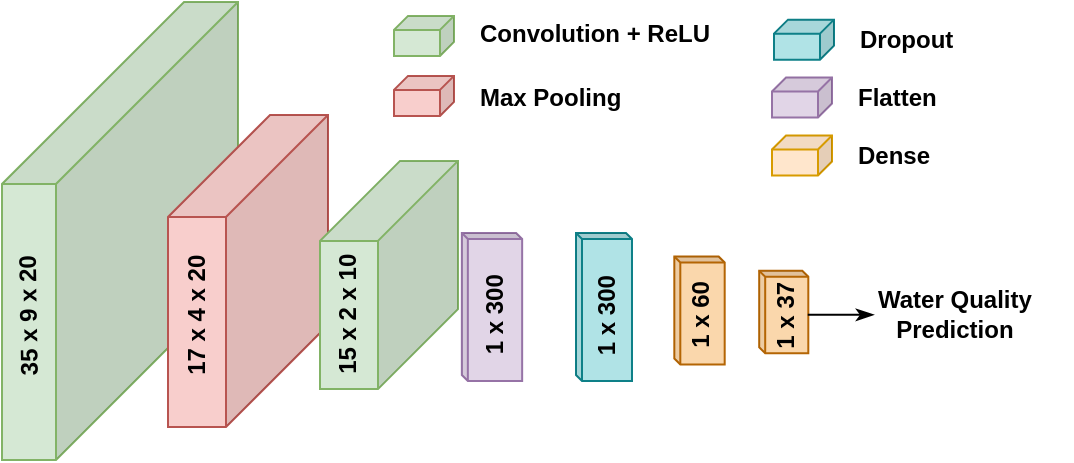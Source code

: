 <mxfile version="20.8.23" type="device"><diagram id="0Ecm-L-gSAz2HfszOByG" name="Page-1"><mxGraphModel dx="703" dy="429" grid="1" gridSize="10" guides="1" tooltips="1" connect="1" arrows="1" fold="1" page="1" pageScale="1" pageWidth="827" pageHeight="583" math="0" shadow="0"><root><mxCell id="0"/><mxCell id="1" parent="0"/><mxCell id="dEAW2A_OOWTn7gghRX2x-1" value="" style="shape=cube;whiteSpace=wrap;html=1;boundedLbl=1;backgroundOutline=1;darkOpacity=0.05;darkOpacity2=0.1;size=91;direction=east;flipH=1;fillColor=#d5e8d4;strokeColor=#82b366;" parent="1" vertex="1"><mxGeometry x="112" y="187" width="118" height="229" as="geometry"/></mxCell><mxCell id="4f-DMQIj-ya-iA7LCkDa-5" value="" style="shape=cube;whiteSpace=wrap;html=1;boundedLbl=1;backgroundOutline=1;darkOpacity=0.05;darkOpacity2=0.1;size=51;direction=east;flipH=1;fillColor=#f8cecc;strokeColor=#b85450;" parent="1" vertex="1"><mxGeometry x="195" y="243.5" width="80" height="156" as="geometry"/></mxCell><mxCell id="4f-DMQIj-ya-iA7LCkDa-6" value="" style="shape=cube;whiteSpace=wrap;html=1;boundedLbl=1;backgroundOutline=1;darkOpacity=0.05;darkOpacity2=0.1;size=40;direction=east;flipH=1;fillColor=#d5e8d4;strokeColor=#82b366;" parent="1" vertex="1"><mxGeometry x="271" y="266.44" width="69" height="114.12" as="geometry"/></mxCell><mxCell id="4f-DMQIj-ya-iA7LCkDa-20" value="" style="shape=cube;whiteSpace=wrap;html=1;boundedLbl=1;backgroundOutline=1;darkOpacity=0.05;darkOpacity2=0.1;size=3;direction=east;flipH=1;fillColor=#e1d5e7;strokeColor=#9673a6;rotation=-90;" parent="1" vertex="1"><mxGeometry x="320" y="324.425" width="74" height="30.15" as="geometry"/></mxCell><mxCell id="4f-DMQIj-ya-iA7LCkDa-23" value="" style="shape=cube;whiteSpace=wrap;html=1;boundedLbl=1;backgroundOutline=1;darkOpacity=0.05;darkOpacity2=0.1;size=7;direction=east;flipH=1;fillColor=#d5e8d4;strokeColor=#82b366;" parent="1" vertex="1"><mxGeometry x="308" y="193.94" width="30" height="20" as="geometry"/></mxCell><mxCell id="4f-DMQIj-ya-iA7LCkDa-24" value="" style="shape=cube;whiteSpace=wrap;html=1;boundedLbl=1;backgroundOutline=1;darkOpacity=0.05;darkOpacity2=0.1;size=7;direction=east;flipH=1;fillColor=#f8cecc;strokeColor=#b85450;" parent="1" vertex="1"><mxGeometry x="308" y="223.94" width="30" height="20" as="geometry"/></mxCell><mxCell id="4f-DMQIj-ya-iA7LCkDa-26" value="" style="shape=cube;whiteSpace=wrap;html=1;boundedLbl=1;backgroundOutline=1;darkOpacity=0.05;darkOpacity2=0.1;size=7;direction=east;flipH=1;fillColor=#b0e3e6;strokeColor=#0e8088;" parent="1" vertex="1"><mxGeometry x="498" y="195.82" width="30" height="20" as="geometry"/></mxCell><mxCell id="4f-DMQIj-ya-iA7LCkDa-39" value="35 x 9 x 20" style="text;html=1;strokeColor=none;fillColor=none;align=center;verticalAlign=middle;whiteSpace=wrap;rounded=0;fontStyle=1;rotation=-91;" parent="1" vertex="1"><mxGeometry x="90.1" y="330.39" width="71.28" height="26" as="geometry"/></mxCell><mxCell id="4f-DMQIj-ya-iA7LCkDa-40" value="17 x 4 x 20" style="text;html=1;strokeColor=none;fillColor=none;align=center;verticalAlign=middle;whiteSpace=wrap;rounded=0;fontStyle=1;rotation=-90;" parent="1" vertex="1"><mxGeometry x="176" y="330.89" width="68" height="25" as="geometry"/></mxCell><mxCell id="4f-DMQIj-ya-iA7LCkDa-48" value="1 x 300" style="text;html=1;strokeColor=none;fillColor=none;align=center;verticalAlign=middle;whiteSpace=wrap;rounded=0;rotation=-90;fontStyle=1" parent="1" vertex="1"><mxGeometry x="333.71" y="331.39" width="50" height="24" as="geometry"/></mxCell><mxCell id="4f-DMQIj-ya-iA7LCkDa-50" value="Convolution + ReLU" style="text;html=1;strokeColor=none;fillColor=none;align=left;verticalAlign=middle;whiteSpace=wrap;rounded=0;fontStyle=1" parent="1" vertex="1"><mxGeometry x="349" y="191" width="123" height="23.88" as="geometry"/></mxCell><mxCell id="4f-DMQIj-ya-iA7LCkDa-52" value="Dropout" style="text;html=1;strokeColor=none;fillColor=none;align=left;verticalAlign=middle;whiteSpace=wrap;rounded=0;fontStyle=1" parent="1" vertex="1"><mxGeometry x="539" y="193.94" width="83" height="23.88" as="geometry"/></mxCell><mxCell id="PX8lnWFQYKudL3rKBYhM-6" value="Max Pooling" style="text;html=1;strokeColor=none;fillColor=none;align=left;verticalAlign=middle;whiteSpace=wrap;rounded=0;fontStyle=1" parent="1" vertex="1"><mxGeometry x="348.5" y="222.94" width="93.5" height="23.88" as="geometry"/></mxCell><mxCell id="dEAW2A_OOWTn7gghRX2x-2" value="" style="shape=cube;whiteSpace=wrap;html=1;boundedLbl=1;backgroundOutline=1;darkOpacity=0.05;darkOpacity2=0.1;size=3;direction=east;flipH=1;rotation=-90;fillColor=#b0e3e6;strokeColor=#0e8088;" parent="1" vertex="1"><mxGeometry x="376" y="325.5" width="74" height="28" as="geometry"/></mxCell><mxCell id="dEAW2A_OOWTn7gghRX2x-4" value="" style="shape=cube;whiteSpace=wrap;html=1;boundedLbl=1;backgroundOutline=1;darkOpacity=0.05;darkOpacity2=0.1;size=3;direction=east;flipH=1;fillColor=#fad7ac;strokeColor=#b46504;rotation=-90;" parent="1" vertex="1"><mxGeometry x="433.75" y="328.65" width="54" height="25.19" as="geometry"/></mxCell><mxCell id="dEAW2A_OOWTn7gghRX2x-7" value="" style="shape=cube;whiteSpace=wrap;html=1;boundedLbl=1;backgroundOutline=1;darkOpacity=0.05;darkOpacity2=0.1;size=3;direction=east;flipH=1;rotation=-90;fillColor=#fad7ac;strokeColor=#b46504;" parent="1" vertex="1"><mxGeometry x="482.25" y="329.72" width="41.25" height="24.56" as="geometry"/></mxCell><mxCell id="xEu9GF81SPlz_ppN1_x1-5" value="" style="shape=cube;whiteSpace=wrap;html=1;boundedLbl=1;backgroundOutline=1;darkOpacity=0.05;darkOpacity2=0.1;size=7;direction=east;flipH=1;fillColor=#e1d5e7;strokeColor=#9673a6;" parent="1" vertex="1"><mxGeometry x="497" y="224.76" width="30" height="20" as="geometry"/></mxCell><mxCell id="xEu9GF81SPlz_ppN1_x1-6" value="Flatten" style="text;html=1;strokeColor=none;fillColor=none;align=left;verticalAlign=middle;whiteSpace=wrap;rounded=0;fontStyle=1" parent="1" vertex="1"><mxGeometry x="538" y="222.88" width="54" height="23.88" as="geometry"/></mxCell><mxCell id="HR1ZHyf7FoRFo0hDMzUm-8" style="edgeStyle=none;rounded=0;orthogonalLoop=1;jettySize=auto;html=1;exitX=0;exitY=0.5;exitDx=0;exitDy=0;endArrow=none;endFill=0;strokeColor=default;startArrow=classicThin;startFill=1;entryX=0.5;entryY=1;entryDx=0;entryDy=0;" parent="1" source="HR1ZHyf7FoRFo0hDMzUm-2" target="P-8majptYvPDrzcm96Ou-5" edge="1"><mxGeometry relative="1" as="geometry"><mxPoint x="527" y="336.62" as="targetPoint"/><mxPoint x="548" y="336.43" as="sourcePoint"/></mxGeometry></mxCell><mxCell id="HR1ZHyf7FoRFo0hDMzUm-2" value="&lt;div style=&quot;text-align: center;&quot;&gt;&lt;span style=&quot;background-color: initial;&quot;&gt;Water Quality&lt;/span&gt;&lt;/div&gt;&lt;div style=&quot;text-align: center;&quot;&gt;&lt;span style=&quot;background-color: initial;&quot;&gt;Prediction&lt;/span&gt;&lt;/div&gt;" style="text;html=1;strokeColor=none;fillColor=none;align=left;verticalAlign=middle;whiteSpace=wrap;rounded=0;rotation=0;fontStyle=1" parent="1" vertex="1"><mxGeometry x="548" y="331.39" width="99" height="24" as="geometry"/></mxCell><mxCell id="P-8majptYvPDrzcm96Ou-1" value="15 x 2 x 10" style="text;html=1;strokeColor=none;fillColor=none;align=center;verticalAlign=middle;whiteSpace=wrap;rounded=0;fontStyle=1;rotation=-90;" parent="1" vertex="1"><mxGeometry x="249.5" y="329.89" width="72" height="27" as="geometry"/></mxCell><mxCell id="P-8majptYvPDrzcm96Ou-3" value="1 x 300" style="text;html=1;strokeColor=none;fillColor=none;align=center;verticalAlign=middle;whiteSpace=wrap;rounded=0;rotation=-90;fontStyle=1" parent="1" vertex="1"><mxGeometry x="390.15" y="331.39" width="49.04" height="24" as="geometry"/></mxCell><mxCell id="P-8majptYvPDrzcm96Ou-4" value="1 x 60" style="text;html=1;strokeColor=none;fillColor=none;align=center;verticalAlign=middle;whiteSpace=wrap;rounded=0;rotation=-90;fontStyle=1" parent="1" vertex="1"><mxGeometry x="440" y="333.225" width="43.67" height="20.33" as="geometry"/></mxCell><mxCell id="P-8majptYvPDrzcm96Ou-5" value="1 x 37" style="text;html=1;strokeColor=none;fillColor=none;align=center;verticalAlign=middle;whiteSpace=wrap;rounded=0;rotation=-90;fontStyle=1" parent="1" vertex="1"><mxGeometry x="485.36" y="332.74" width="37.77" height="21.3" as="geometry"/></mxCell><mxCell id="uK6RRHBVxMWOqrbTwd4x-1" value="" style="shape=cube;whiteSpace=wrap;html=1;boundedLbl=1;backgroundOutline=1;darkOpacity=0.05;darkOpacity2=0.1;size=7;direction=east;flipH=1;fillColor=#ffe6cc;strokeColor=#d79b00;" vertex="1" parent="1"><mxGeometry x="497" y="253.76" width="30" height="20" as="geometry"/></mxCell><mxCell id="uK6RRHBVxMWOqrbTwd4x-2" value="Dense" style="text;html=1;strokeColor=none;fillColor=none;align=left;verticalAlign=middle;whiteSpace=wrap;rounded=0;fontStyle=1" vertex="1" parent="1"><mxGeometry x="538" y="251.88" width="54" height="23.88" as="geometry"/></mxCell></root></mxGraphModel></diagram></mxfile>